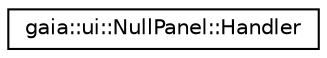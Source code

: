 digraph G
{
  edge [fontname="Helvetica",fontsize="10",labelfontname="Helvetica",labelfontsize="10"];
  node [fontname="Helvetica",fontsize="10",shape=record];
  rankdir=LR;
  Node1 [label="gaia::ui::NullPanel::Handler",height=0.2,width=0.4,color="black", fillcolor="white", style="filled",URL="$d3/d0b/classgaia_1_1ui_1_1_null_panel_1_1_handler.html"];
}
